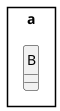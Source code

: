 {
  "sha1": "lmznqet6p5el9eh3x9nd94kw6qvmhgh",
  "insertion": {
    "when": "2024-06-03T18:59:34.321Z",
    "url": "https://forum.plantuml.net/12469/package-background-transparent-package-default-background?show=12487#c12487",
    "user": "plantuml@gmail.com"
  }
}
@startuml
skinparam packageStyle rect
skinparam backgroundcolor transparent
skinparam packagebackgroundcolor transparent
skinparam style strictuml
package a {
class B
}
@enduml
